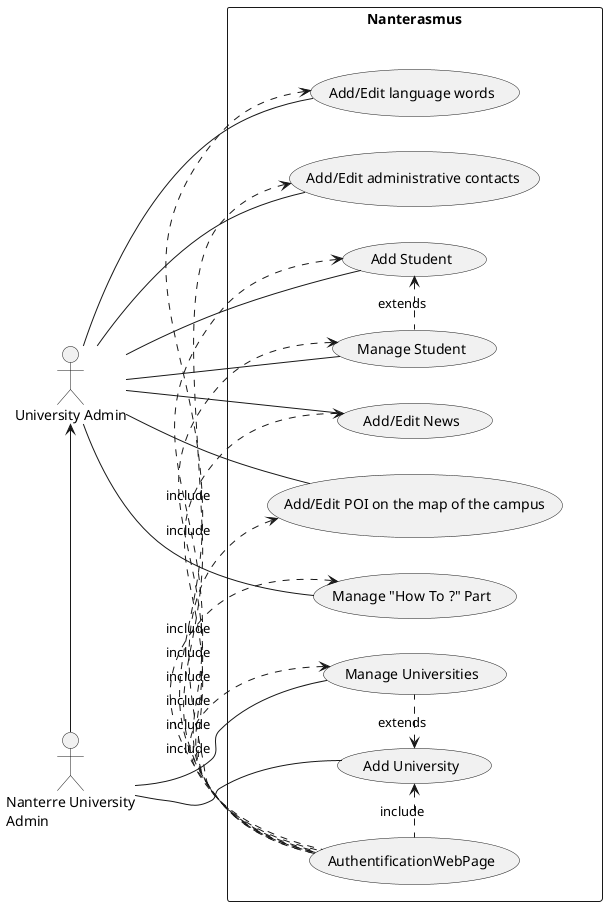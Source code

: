 @startuml

left to right direction

skinparam folder{

	BorderColor none

}

skinparam shadowing false

 :University Admin: as Univ
 :Nanterre University\nAdmin: as Admin

 Univ<-Admin

rectangle Nanterasmus {
folder {

  Univ -- (Add/Edit News)
  Univ -- (Add/Edit POI on the map of the campus)
  Univ -- (Add Student)
  Univ -- (Manage Student)
  Univ -- (Manage "How To ?" Part)
  Univ -- (Add/Edit language words)
  Univ -- (Add/Edit administrative contacts)
  (Add Student) <. (Manage Student) : extends


  Admin -- (Add University)
  Admin -- (Manage Universities)

 (Add University) <. (Manage Universities) : extends


}

     (Add/Edit News) <. (AuthentificationWebPage) : include
     (Add/Edit POI on the map of the campus) <. (AuthentificationWebPage) : include
     (Add Student) <. (AuthentificationWebPage) : include
     (Manage Student) <. (AuthentificationWebPage) : include
     (Manage "How To ?" Part) <. (AuthentificationWebPage) : include
     (Add/Edit language words) <. (AuthentificationWebPage) : include
     (Add/Edit administrative contacts) <. (AuthentificationWebPage) : include

       (Add University) <. (AuthentificationWebPage) : include
       (Manage Universities) <. (AuthentificationWebPage) : include

}

@enduml